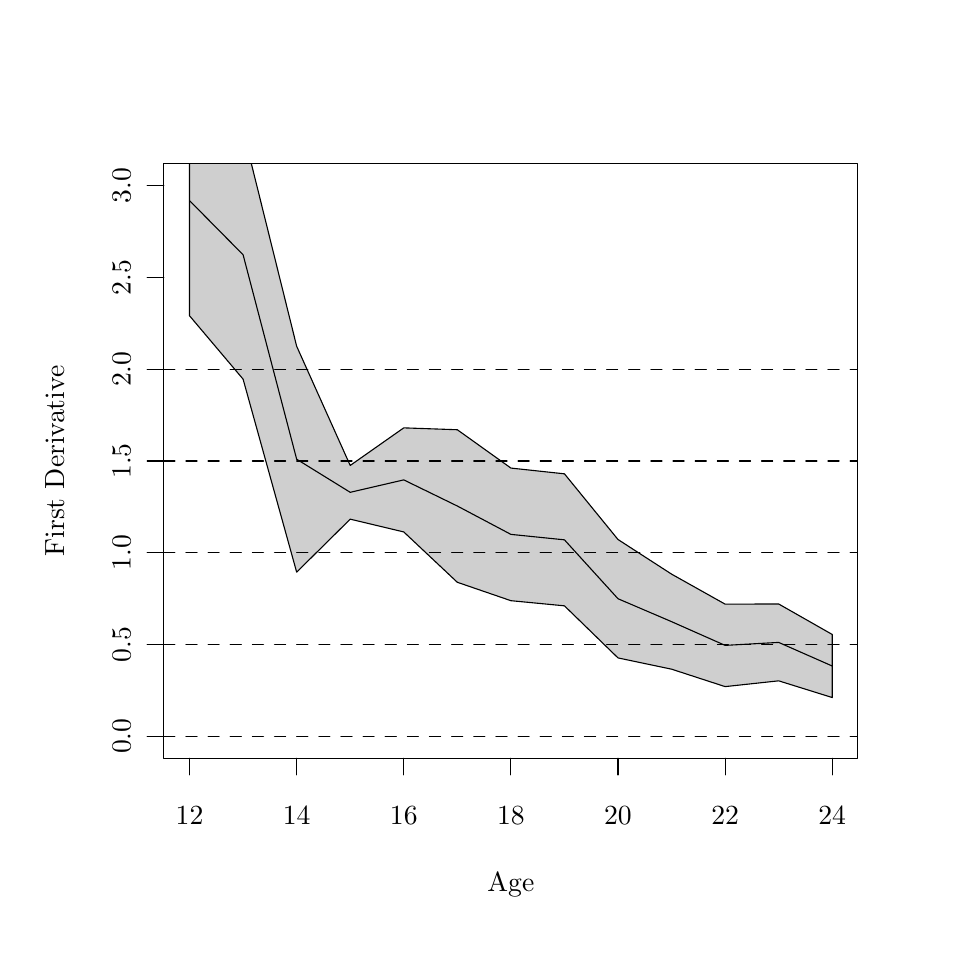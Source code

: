 % Created by tikzDevice version 0.6.1 on 2011-11-07 09:57:13
% !TEX encoding = UTF-8 Unicode
\begin{tikzpicture}[x=1pt,y=1pt]
\definecolor[named]{drawColor}{rgb}{0.00,0.00,0.00}
\definecolor[named]{fillColor}{rgb}{1.00,1.00,1.00}
\fill[color=fillColor,] (0,0) rectangle (325.21,325.21);
\begin{scope}
\path[clip] ( 49.20, 61.20) rectangle (300.01,276.01);
\definecolor[named]{drawColor}{rgb}{0.16,0.00,0.33}
\definecolor[named]{drawColor}{rgb}{0.00,0.00,0.00}

\draw[color=drawColor,line cap=round,line join=round,fill opacity=0.00,] ( 58.49,262.72) --
	( 77.84,243.15) --
	( 97.20,169.27) --
	(116.55,157.31) --
	(135.90,161.80) --
	(155.25,152.36) --
	(174.61,142.11) --
	(193.96,140.14) --
	(213.31,118.86) --
	(232.67,110.57) --
	(252.02,102.00) --
	(271.37,103.07) --
	(290.73, 94.54);
\end{scope}
\begin{scope}
\path[clip] (  0.00,  0.00) rectangle (325.21,325.21);
\definecolor[named]{drawColor}{rgb}{0.16,0.00,0.33}
\definecolor[named]{drawColor}{rgb}{0.00,0.00,0.00}

\draw[color=drawColor,line cap=round,line join=round,fill opacity=0.00,] ( 58.49, 61.20) -- (290.73, 61.20);

\draw[color=drawColor,line cap=round,line join=round,fill opacity=0.00,] ( 58.49, 61.20) -- ( 58.49, 55.20);

\draw[color=drawColor,line cap=round,line join=round,fill opacity=0.00,] ( 97.20, 61.20) -- ( 97.20, 55.20);

\draw[color=drawColor,line cap=round,line join=round,fill opacity=0.00,] (135.90, 61.20) -- (135.90, 55.20);

\draw[color=drawColor,line cap=round,line join=round,fill opacity=0.00,] (174.61, 61.20) -- (174.61, 55.20);

\draw[color=drawColor,line cap=round,line join=round,fill opacity=0.00,] (213.31, 61.20) -- (213.31, 55.20);

\draw[color=drawColor,line cap=round,line join=round,fill opacity=0.00,] (252.02, 61.20) -- (252.02, 55.20);

\draw[color=drawColor,line cap=round,line join=round,fill opacity=0.00,] (290.73, 61.20) -- (290.73, 55.20);

\node[color=drawColor,anchor=base,inner sep=0pt, outer sep=0pt, scale=  1.00] at ( 58.49, 37.20) {12%
};

\node[color=drawColor,anchor=base,inner sep=0pt, outer sep=0pt, scale=  1.00] at ( 97.20, 37.20) {14%
};

\node[color=drawColor,anchor=base,inner sep=0pt, outer sep=0pt, scale=  1.00] at (135.90, 37.20) {16%
};

\node[color=drawColor,anchor=base,inner sep=0pt, outer sep=0pt, scale=  1.00] at (174.61, 37.20) {18%
};

\node[color=drawColor,anchor=base,inner sep=0pt, outer sep=0pt, scale=  1.00] at (213.31, 37.20) {20%
};

\node[color=drawColor,anchor=base,inner sep=0pt, outer sep=0pt, scale=  1.00] at (252.02, 37.20) {22%
};

\node[color=drawColor,anchor=base,inner sep=0pt, outer sep=0pt, scale=  1.00] at (290.73, 37.20) {24%
};

\draw[color=drawColor,line cap=round,line join=round,fill opacity=0.00,] ( 49.20, 69.16) -- ( 49.20,268.06);

\draw[color=drawColor,line cap=round,line join=round,fill opacity=0.00,] ( 49.20, 69.16) -- ( 43.20, 69.16);

\draw[color=drawColor,line cap=round,line join=round,fill opacity=0.00,] ( 49.20,102.31) -- ( 43.20,102.31);

\draw[color=drawColor,line cap=round,line join=round,fill opacity=0.00,] ( 49.20,135.46) -- ( 43.20,135.46);

\draw[color=drawColor,line cap=round,line join=round,fill opacity=0.00,] ( 49.20,168.61) -- ( 43.20,168.61);

\draw[color=drawColor,line cap=round,line join=round,fill opacity=0.00,] ( 49.20,201.76) -- ( 43.20,201.76);

\draw[color=drawColor,line cap=round,line join=round,fill opacity=0.00,] ( 49.20,234.91) -- ( 43.20,234.91);

\draw[color=drawColor,line cap=round,line join=round,fill opacity=0.00,] ( 49.20,268.06) -- ( 43.20,268.06);

\node[rotate= 90.00,color=drawColor,anchor=base,inner sep=0pt, outer sep=0pt, scale=  1.00] at ( 37.20, 69.16) {0.0%
};

\node[rotate= 90.00,color=drawColor,anchor=base,inner sep=0pt, outer sep=0pt, scale=  1.00] at ( 37.20,102.31) {0.5%
};

\node[rotate= 90.00,color=drawColor,anchor=base,inner sep=0pt, outer sep=0pt, scale=  1.00] at ( 37.20,135.46) {1.0%
};

\node[rotate= 90.00,color=drawColor,anchor=base,inner sep=0pt, outer sep=0pt, scale=  1.00] at ( 37.20,168.61) {1.5%
};

\node[rotate= 90.00,color=drawColor,anchor=base,inner sep=0pt, outer sep=0pt, scale=  1.00] at ( 37.20,201.76) {2.0%
};

\node[rotate= 90.00,color=drawColor,anchor=base,inner sep=0pt, outer sep=0pt, scale=  1.00] at ( 37.20,234.91) {2.5%
};

\node[rotate= 90.00,color=drawColor,anchor=base,inner sep=0pt, outer sep=0pt, scale=  1.00] at ( 37.20,268.06) {3.0%
};

\draw[color=drawColor,line cap=round,line join=round,fill opacity=0.00,] ( 49.20, 61.20) --
	(300.01, 61.20) --
	(300.01,276.01) --
	( 49.20,276.01) --
	( 49.20, 61.20);
\end{scope}
\begin{scope}
\path[clip] (  0.00,  0.00) rectangle (325.21,325.21);
\definecolor[named]{drawColor}{rgb}{0.16,0.00,0.33}
\definecolor[named]{drawColor}{rgb}{0.00,0.00,0.00}

\node[color=drawColor,anchor=base,inner sep=0pt, outer sep=0pt, scale=  1.00] at (174.61, 13.20) {Age%
};

\node[rotate= 90.00,color=drawColor,anchor=base,inner sep=0pt, outer sep=0pt, scale=  1.00] at ( 13.20,168.61) {First Derivative%
};
\end{scope}
\begin{scope}
\path[clip] ( 49.20, 61.20) rectangle (300.01,276.01);
\definecolor[named]{drawColor}{rgb}{0.16,0.00,0.33}
\definecolor[named]{drawColor}{rgb}{0.00,0.00,0.00}
\definecolor[named]{fillColor}{rgb}{0.00,0.00,0.00}

\draw[color=drawColor,line cap=round,line join=round,fill=fillColor,fill opacity=0.19,] ( 58.49,221.10) --
	( 77.84,198.20) --
	( 97.20,128.46) --
	(116.55,147.61) --
	(135.90,142.99) --
	(155.25,124.80) --
	(174.61,118.15) --
	(193.96,116.29) --
	(213.31, 97.47) --
	(232.67, 93.40) --
	(252.02, 87.10) --
	(271.37, 89.19) --
	(290.73, 83.15) --
	(290.73,105.94) --
	(271.37,116.96) --
	(252.02,116.90) --
	(232.67,127.75) --
	(213.31,140.26) --
	(193.96,163.99) --
	(174.61,166.07) --
	(155.25,179.92) --
	(135.90,180.60) --
	(116.55,167.01) --
	( 97.20,210.08) --
	( 77.84,288.11) --
	( 58.49,304.35) --
	cycle;

\draw[color=drawColor,dash pattern=on 4pt off 4pt ,line cap=round,line join=round,fill opacity=0.00,] ( 49.20, 69.16) -- (300.01, 69.16);

\draw[color=drawColor,dash pattern=on 4pt off 4pt ,line cap=round,line join=round,fill opacity=0.00,] ( 49.20,102.31) -- (300.01,102.31);

\draw[color=drawColor,dash pattern=on 4pt off 4pt ,line cap=round,line join=round,fill opacity=0.00,] ( 49.20,135.46) -- (300.01,135.46);

\draw[color=drawColor,dash pattern=on 4pt off 4pt ,line cap=round,line join=round,fill opacity=0.00,] ( 49.20,168.61) -- (300.01,168.61);

\draw[color=drawColor,dash pattern=on 4pt off 4pt ,line cap=round,line join=round,fill opacity=0.00,] ( 49.20,201.76) -- (300.01,201.76);
\end{scope}
\end{tikzpicture}
